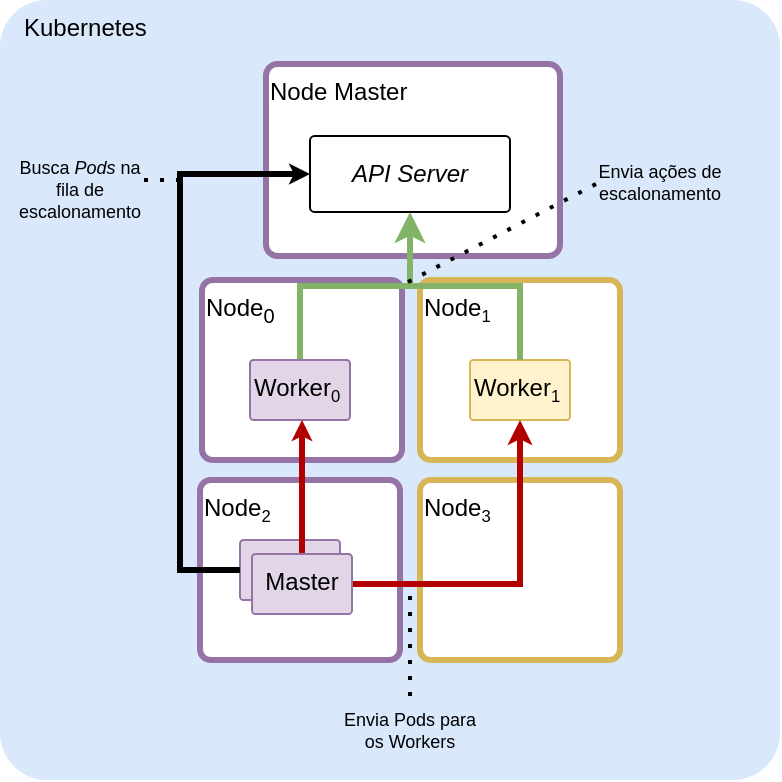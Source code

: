 <mxfile version="19.0.3" type="device"><diagram id="lnK93EXutBjqE6mwg-p_" name="Página-1"><mxGraphModel dx="568" dy="342" grid="1" gridSize="10" guides="1" tooltips="1" connect="1" arrows="1" fold="1" page="1" pageScale="1" pageWidth="827" pageHeight="1169" math="0" shadow="0"><root><mxCell id="0"/><mxCell id="1" parent="0"/><mxCell id="RYUBWMizTKAw40_cJYXt-13" value="&amp;nbsp; &amp;nbsp;Kubernetes" style="rounded=1;whiteSpace=wrap;html=1;arcSize=6;fillColor=#dae8fc;strokeColor=none;verticalAlign=top;align=left;" parent="1" vertex="1"><mxGeometry x="50" y="120" width="390" height="390" as="geometry"/></mxCell><mxCell id="RYUBWMizTKAw40_cJYXt-19" value="Node&lt;span style=&quot;font-size: 10px;&quot;&gt;&lt;sub&gt;1&lt;/sub&gt;&lt;/span&gt;" style="rounded=1;whiteSpace=wrap;html=1;arcSize=6;verticalAlign=top;align=left;strokeWidth=3;fillColor=default;strokeColor=#d6b656;" parent="1" vertex="1"><mxGeometry x="260" y="260" width="100" height="90" as="geometry"/></mxCell><mxCell id="RYUBWMizTKAw40_cJYXt-14" value="Node&lt;sub&gt;0&lt;/sub&gt;" style="rounded=1;whiteSpace=wrap;html=1;arcSize=6;strokeColor=#9673a6;verticalAlign=top;align=left;fillColor=default;strokeWidth=3;" parent="1" vertex="1"><mxGeometry x="151" y="260" width="100" height="90" as="geometry"/></mxCell><mxCell id="Q2eLbBI88lcSmPbBg_6c-3" style="edgeStyle=orthogonalEdgeStyle;rounded=0;orthogonalLoop=1;jettySize=auto;html=1;exitX=0.5;exitY=0;exitDx=0;exitDy=0;entryX=0.5;entryY=1;entryDx=0;entryDy=0;strokeWidth=3;fillColor=#d5e8d4;strokeColor=#82b366;" parent="1" source="RYUBWMizTKAw40_cJYXt-22" target="RYUBWMizTKAw40_cJYXt-18" edge="1"><mxGeometry relative="1" as="geometry"/></mxCell><mxCell id="RYUBWMizTKAw40_cJYXt-22" value="Worker&lt;span style=&quot;font-size: 10px;&quot;&gt;&lt;sub&gt;0&lt;/sub&gt;&lt;/span&gt;" style="rounded=1;whiteSpace=wrap;html=1;arcSize=6;strokeColor=#9673a6;verticalAlign=top;align=left;fillColor=#e1d5e7;" parent="1" vertex="1"><mxGeometry x="175" y="300" width="50" height="30" as="geometry"/></mxCell><mxCell id="RYUBWMizTKAw40_cJYXt-23" value="Worker&lt;span style=&quot;font-size: 10px;&quot;&gt;&lt;sub&gt;1&lt;/sub&gt;&lt;/span&gt;" style="rounded=1;whiteSpace=wrap;html=1;arcSize=6;strokeColor=#d6b656;verticalAlign=top;align=left;fillColor=#fff2cc;" parent="1" vertex="1"><mxGeometry x="285" y="300" width="50" height="30" as="geometry"/></mxCell><mxCell id="RYUBWMizTKAw40_cJYXt-34" value="Node&lt;span style=&quot;font-size: 10px;&quot;&gt;&lt;sub&gt;3&lt;/sub&gt;&lt;/span&gt;" style="rounded=1;whiteSpace=wrap;html=1;arcSize=6;strokeColor=#d6b656;verticalAlign=top;align=left;fillColor=default;strokeWidth=3;" parent="1" vertex="1"><mxGeometry x="260" y="360" width="100" height="90" as="geometry"/></mxCell><mxCell id="RYUBWMizTKAw40_cJYXt-35" value="Node&lt;span style=&quot;font-size: 10px;&quot;&gt;&lt;sub&gt;2&lt;/sub&gt;&lt;/span&gt;" style="rounded=1;whiteSpace=wrap;html=1;arcSize=6;strokeColor=#9673a6;verticalAlign=top;align=left;strokeWidth=3;fillColor=default;" parent="1" vertex="1"><mxGeometry x="150" y="360" width="100" height="90" as="geometry"/></mxCell><mxCell id="RYUBWMizTKAw40_cJYXt-37" value="Master" style="rounded=1;whiteSpace=wrap;html=1;arcSize=6;strokeColor=#9673a6;verticalAlign=top;align=center;fillColor=#e1d5e7;" parent="1" vertex="1"><mxGeometry x="170" y="390" width="50" height="30" as="geometry"/></mxCell><mxCell id="RYUBWMizTKAw40_cJYXt-43" style="edgeStyle=orthogonalEdgeStyle;rounded=0;orthogonalLoop=1;jettySize=auto;html=1;exitX=0.5;exitY=0;exitDx=0;exitDy=0;startArrow=none;startFill=0;endArrow=classic;endFill=1;strokeWidth=3;endSize=1;fillColor=#e51400;strokeColor=#B20000;" parent="1" source="RYUBWMizTKAw40_cJYXt-38" edge="1"><mxGeometry relative="1" as="geometry"><mxPoint x="201" y="330" as="targetPoint"/><Array as="points"><mxPoint x="201" y="330"/></Array></mxGeometry></mxCell><mxCell id="Q2eLbBI88lcSmPbBg_6c-4" style="edgeStyle=orthogonalEdgeStyle;rounded=0;orthogonalLoop=1;jettySize=auto;html=1;exitX=1;exitY=0.5;exitDx=0;exitDy=0;entryX=0.5;entryY=1;entryDx=0;entryDy=0;strokeWidth=3;fillColor=#f8cecc;strokeColor=#B20000;endSize=3;startSize=3;" parent="1" source="RYUBWMizTKAw40_cJYXt-38" target="RYUBWMizTKAw40_cJYXt-23" edge="1"><mxGeometry relative="1" as="geometry"/></mxCell><mxCell id="RYUBWMizTKAw40_cJYXt-38" value="Master" style="rounded=1;whiteSpace=wrap;html=1;arcSize=6;strokeColor=#9673a6;verticalAlign=top;align=center;fillColor=#e1d5e7;" parent="1" vertex="1"><mxGeometry x="176" y="397" width="50" height="30" as="geometry"/></mxCell><mxCell id="RYUBWMizTKAw40_cJYXt-56" value="" style="endArrow=none;dashed=1;html=1;dashPattern=1 3;strokeWidth=2;rounded=0;fontSize=9;startSize=1;" parent="1" edge="1"><mxGeometry width="50" height="50" relative="1" as="geometry"><mxPoint x="255" y="468" as="sourcePoint"/><mxPoint x="255" y="412" as="targetPoint"/></mxGeometry></mxCell><mxCell id="RYUBWMizTKAw40_cJYXt-57" value="Envia Pods para os Workers" style="text;html=1;strokeColor=none;fillColor=none;align=center;verticalAlign=middle;whiteSpace=wrap;rounded=0;labelBackgroundColor=none;fontSize=9;" parent="1" vertex="1"><mxGeometry x="220" y="470" width="70" height="30" as="geometry"/></mxCell><mxCell id="RYUBWMizTKAw40_cJYXt-59" value="" style="endArrow=none;dashed=1;html=1;dashPattern=1 3;strokeWidth=2;rounded=0;fontSize=9;startSize=1;endSize=1;" parent="1" edge="1"><mxGeometry width="50" height="50" relative="1" as="geometry"><mxPoint x="140" y="210" as="sourcePoint"/><mxPoint x="119" y="210" as="targetPoint"/></mxGeometry></mxCell><mxCell id="RYUBWMizTKAw40_cJYXt-60" value="Busca &lt;i&gt;Pods &lt;/i&gt;na fila de escalonamento" style="text;html=1;strokeColor=none;fillColor=none;align=center;verticalAlign=middle;whiteSpace=wrap;rounded=0;labelBackgroundColor=none;fontSize=9;" parent="1" vertex="1"><mxGeometry x="60" y="200" width="60" height="30" as="geometry"/></mxCell><mxCell id="Q2eLbBI88lcSmPbBg_6c-1" value="Node Master" style="rounded=1;whiteSpace=wrap;html=1;arcSize=6;strokeColor=#9673a6;verticalAlign=top;align=left;fillColor=default;strokeWidth=3;" parent="1" vertex="1"><mxGeometry x="183" y="152" width="147" height="96" as="geometry"/></mxCell><mxCell id="RYUBWMizTKAw40_cJYXt-18" value="&lt;i&gt;API Server&lt;/i&gt;" style="rounded=1;whiteSpace=wrap;html=1;arcSize=6;strokeColor=default;" parent="1" vertex="1"><mxGeometry x="205" y="188" width="100" height="38" as="geometry"/></mxCell><mxCell id="RYUBWMizTKAw40_cJYXt-53" value="Envia ações de escalonamento" style="text;html=1;strokeColor=none;fillColor=none;align=center;verticalAlign=middle;whiteSpace=wrap;rounded=0;labelBackgroundColor=none;fontSize=9;" parent="1" vertex="1"><mxGeometry x="340" y="196" width="80" height="30" as="geometry"/></mxCell><mxCell id="RYUBWMizTKAw40_cJYXt-58" style="edgeStyle=none;rounded=0;orthogonalLoop=1;jettySize=auto;html=1;exitX=0;exitY=0.5;exitDx=0;exitDy=0;entryX=0;entryY=0.5;entryDx=0;entryDy=0;fontSize=9;startArrow=none;startFill=0;endArrow=classic;endFill=1;startSize=1;strokeWidth=3;endSize=1;" parent="1" source="RYUBWMizTKAw40_cJYXt-37" target="RYUBWMizTKAw40_cJYXt-18" edge="1"><mxGeometry relative="1" as="geometry"><Array as="points"><mxPoint x="140" y="405"/><mxPoint x="140" y="207"/></Array></mxGeometry></mxCell><mxCell id="Q2eLbBI88lcSmPbBg_6c-2" style="edgeStyle=orthogonalEdgeStyle;rounded=0;orthogonalLoop=1;jettySize=auto;html=1;exitX=0.5;exitY=0;exitDx=0;exitDy=0;entryX=0.5;entryY=1;entryDx=0;entryDy=0;strokeWidth=3;fillColor=#d5e8d4;strokeColor=#82b366;" parent="1" source="RYUBWMizTKAw40_cJYXt-23" target="RYUBWMizTKAw40_cJYXt-18" edge="1"><mxGeometry relative="1" as="geometry"/></mxCell><mxCell id="RYUBWMizTKAw40_cJYXt-52" value="" style="endArrow=none;dashed=1;html=1;dashPattern=1 3;strokeWidth=2;rounded=0;fontSize=9;startSize=1;" parent="1" edge="1"><mxGeometry width="50" height="50" relative="1" as="geometry"><mxPoint x="254" y="261" as="sourcePoint"/><mxPoint x="348" y="212" as="targetPoint"/></mxGeometry></mxCell></root></mxGraphModel></diagram></mxfile>